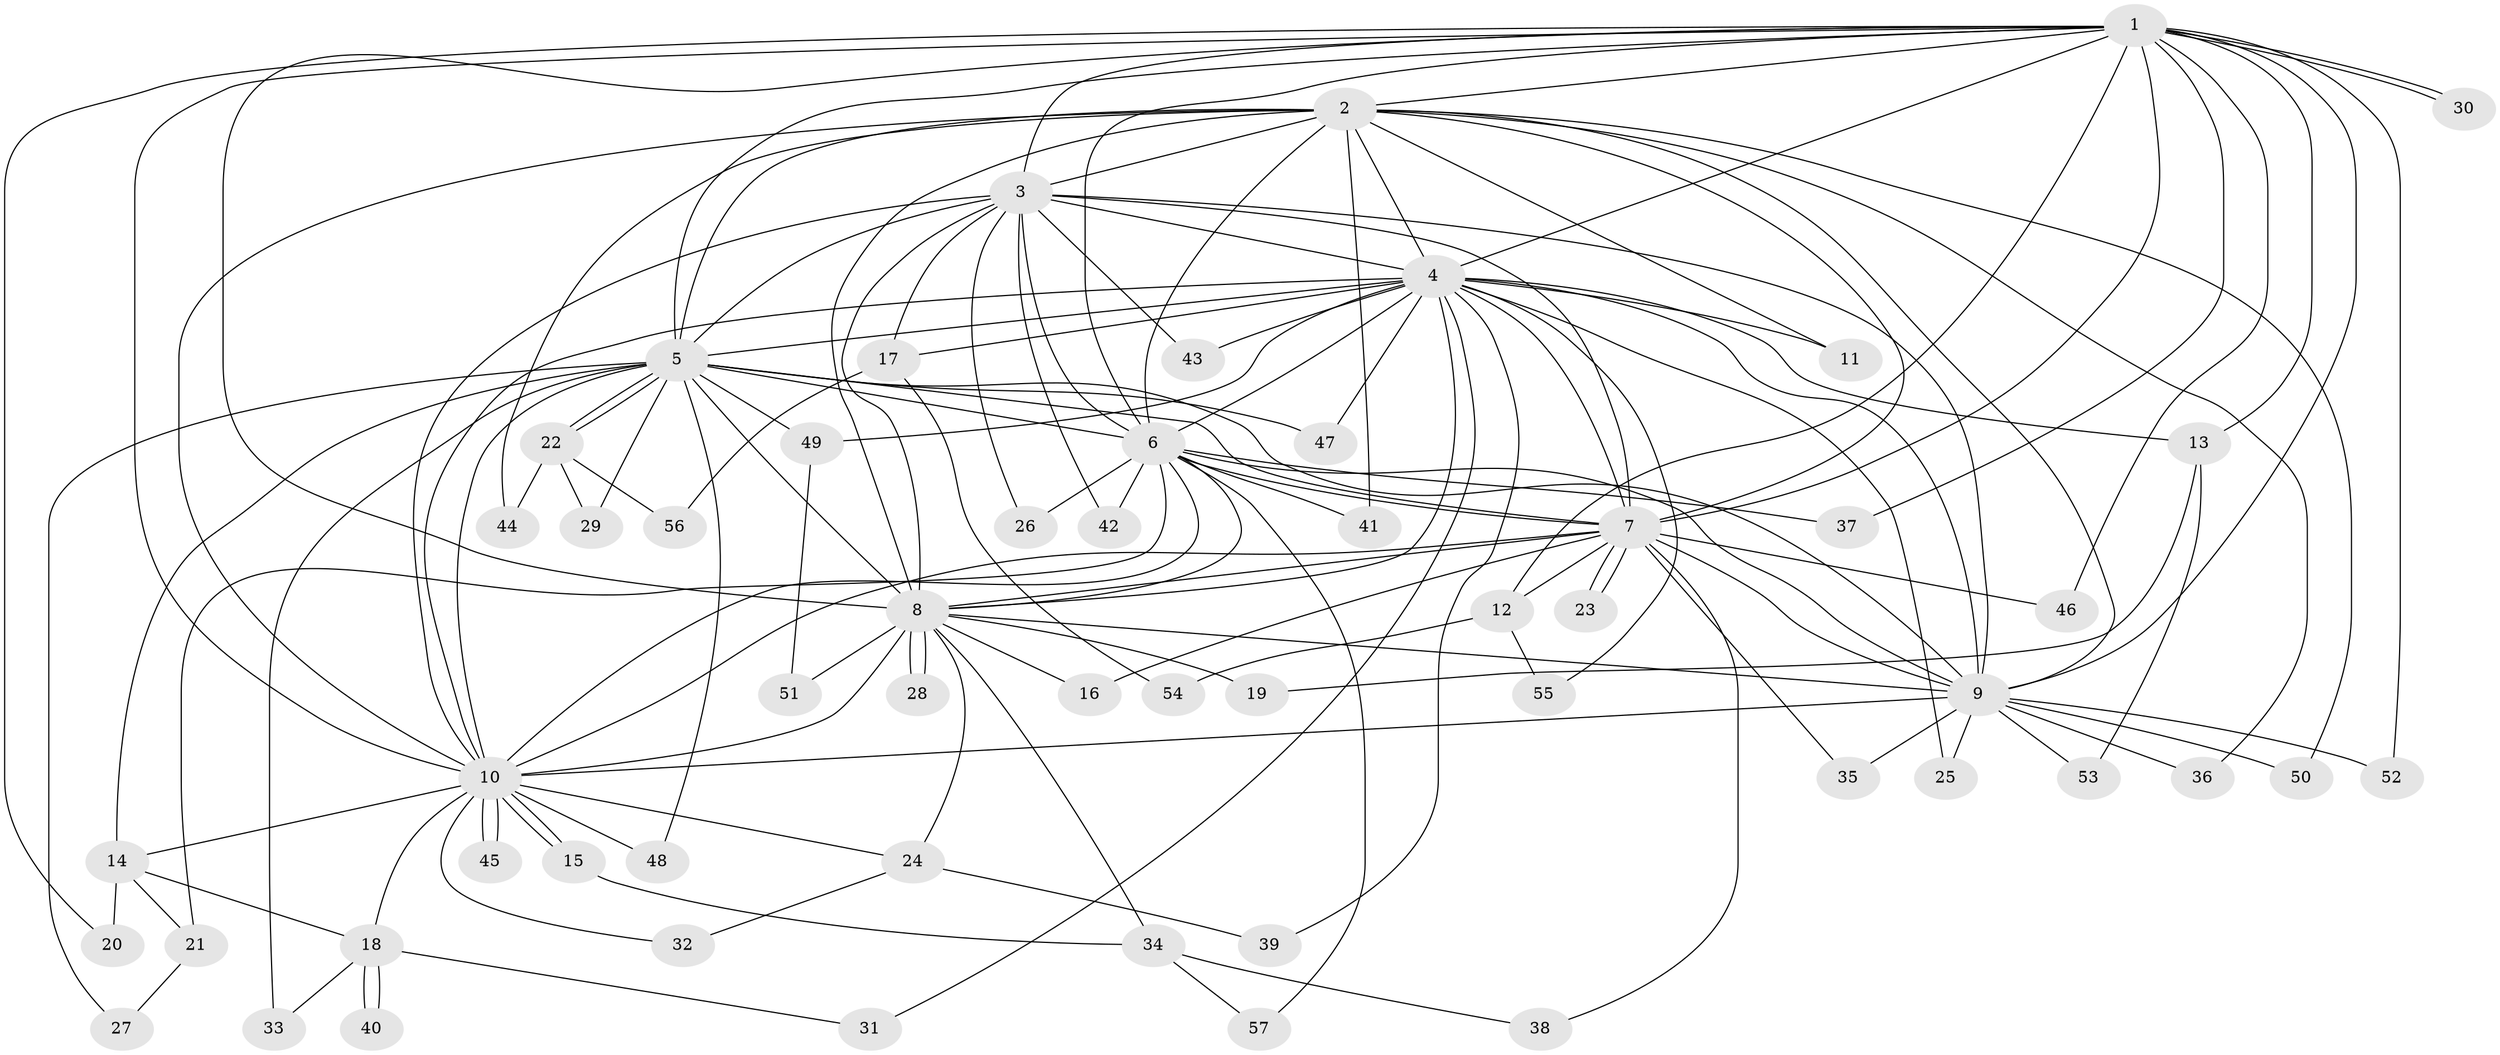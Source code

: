 // coarse degree distribution, {17: 0.023255813953488372, 11: 0.046511627906976744, 18: 0.023255813953488372, 16: 0.023255813953488372, 12: 0.023255813953488372, 13: 0.046511627906976744, 2: 0.5581395348837209, 3: 0.09302325581395349, 4: 0.046511627906976744, 6: 0.046511627906976744, 5: 0.023255813953488372, 1: 0.046511627906976744}
// Generated by graph-tools (version 1.1) at 2025/51/02/27/25 19:51:41]
// undirected, 57 vertices, 139 edges
graph export_dot {
graph [start="1"]
  node [color=gray90,style=filled];
  1;
  2;
  3;
  4;
  5;
  6;
  7;
  8;
  9;
  10;
  11;
  12;
  13;
  14;
  15;
  16;
  17;
  18;
  19;
  20;
  21;
  22;
  23;
  24;
  25;
  26;
  27;
  28;
  29;
  30;
  31;
  32;
  33;
  34;
  35;
  36;
  37;
  38;
  39;
  40;
  41;
  42;
  43;
  44;
  45;
  46;
  47;
  48;
  49;
  50;
  51;
  52;
  53;
  54;
  55;
  56;
  57;
  1 -- 2;
  1 -- 3;
  1 -- 4;
  1 -- 5;
  1 -- 6;
  1 -- 7;
  1 -- 8;
  1 -- 9;
  1 -- 10;
  1 -- 12;
  1 -- 13;
  1 -- 20;
  1 -- 30;
  1 -- 30;
  1 -- 37;
  1 -- 46;
  1 -- 52;
  2 -- 3;
  2 -- 4;
  2 -- 5;
  2 -- 6;
  2 -- 7;
  2 -- 8;
  2 -- 9;
  2 -- 10;
  2 -- 11;
  2 -- 36;
  2 -- 41;
  2 -- 44;
  2 -- 50;
  3 -- 4;
  3 -- 5;
  3 -- 6;
  3 -- 7;
  3 -- 8;
  3 -- 9;
  3 -- 10;
  3 -- 17;
  3 -- 26;
  3 -- 42;
  3 -- 43;
  4 -- 5;
  4 -- 6;
  4 -- 7;
  4 -- 8;
  4 -- 9;
  4 -- 10;
  4 -- 11;
  4 -- 13;
  4 -- 17;
  4 -- 25;
  4 -- 31;
  4 -- 39;
  4 -- 43;
  4 -- 47;
  4 -- 49;
  4 -- 55;
  5 -- 6;
  5 -- 7;
  5 -- 8;
  5 -- 9;
  5 -- 10;
  5 -- 14;
  5 -- 22;
  5 -- 22;
  5 -- 27;
  5 -- 29;
  5 -- 33;
  5 -- 47;
  5 -- 48;
  5 -- 49;
  6 -- 7;
  6 -- 8;
  6 -- 9;
  6 -- 10;
  6 -- 21;
  6 -- 26;
  6 -- 37;
  6 -- 41;
  6 -- 42;
  6 -- 57;
  7 -- 8;
  7 -- 9;
  7 -- 10;
  7 -- 12;
  7 -- 16;
  7 -- 23;
  7 -- 23;
  7 -- 35;
  7 -- 38;
  7 -- 46;
  8 -- 9;
  8 -- 10;
  8 -- 16;
  8 -- 19;
  8 -- 24;
  8 -- 28;
  8 -- 28;
  8 -- 34;
  8 -- 51;
  9 -- 10;
  9 -- 25;
  9 -- 35;
  9 -- 36;
  9 -- 50;
  9 -- 52;
  9 -- 53;
  10 -- 14;
  10 -- 15;
  10 -- 15;
  10 -- 18;
  10 -- 24;
  10 -- 32;
  10 -- 45;
  10 -- 45;
  10 -- 48;
  12 -- 54;
  12 -- 55;
  13 -- 19;
  13 -- 53;
  14 -- 18;
  14 -- 20;
  14 -- 21;
  15 -- 34;
  17 -- 54;
  17 -- 56;
  18 -- 31;
  18 -- 33;
  18 -- 40;
  18 -- 40;
  21 -- 27;
  22 -- 29;
  22 -- 44;
  22 -- 56;
  24 -- 32;
  24 -- 39;
  34 -- 38;
  34 -- 57;
  49 -- 51;
}
